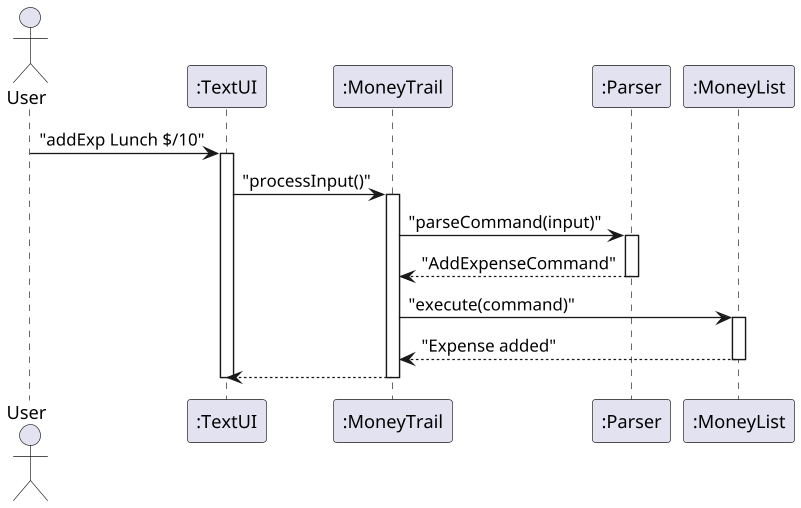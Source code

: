 @startuml MoneyTrail_Sequence_Activation
scale 1.3
actor User
participant TextUI as ":TextUI"
participant MoneyTrail as ":MoneyTrail"
participant Parser as ":Parser"
participant MoneyList as ":MoneyList"

User -> TextUI : "addExp Lunch $/10"
activate TextUI
TextUI -> MoneyTrail : "processInput()"
activate MoneyTrail
MoneyTrail -> Parser : "parseCommand(input)"
activate Parser
Parser --> MoneyTrail : "AddExpenseCommand"
deactivate Parser
MoneyTrail -> MoneyList : "execute(command)"
activate MoneyList
MoneyList --> MoneyTrail : "Expense added"
deactivate MoneyList
MoneyTrail --> TextUI
deactivate MoneyTrail
deactivate TextUI
@enduml